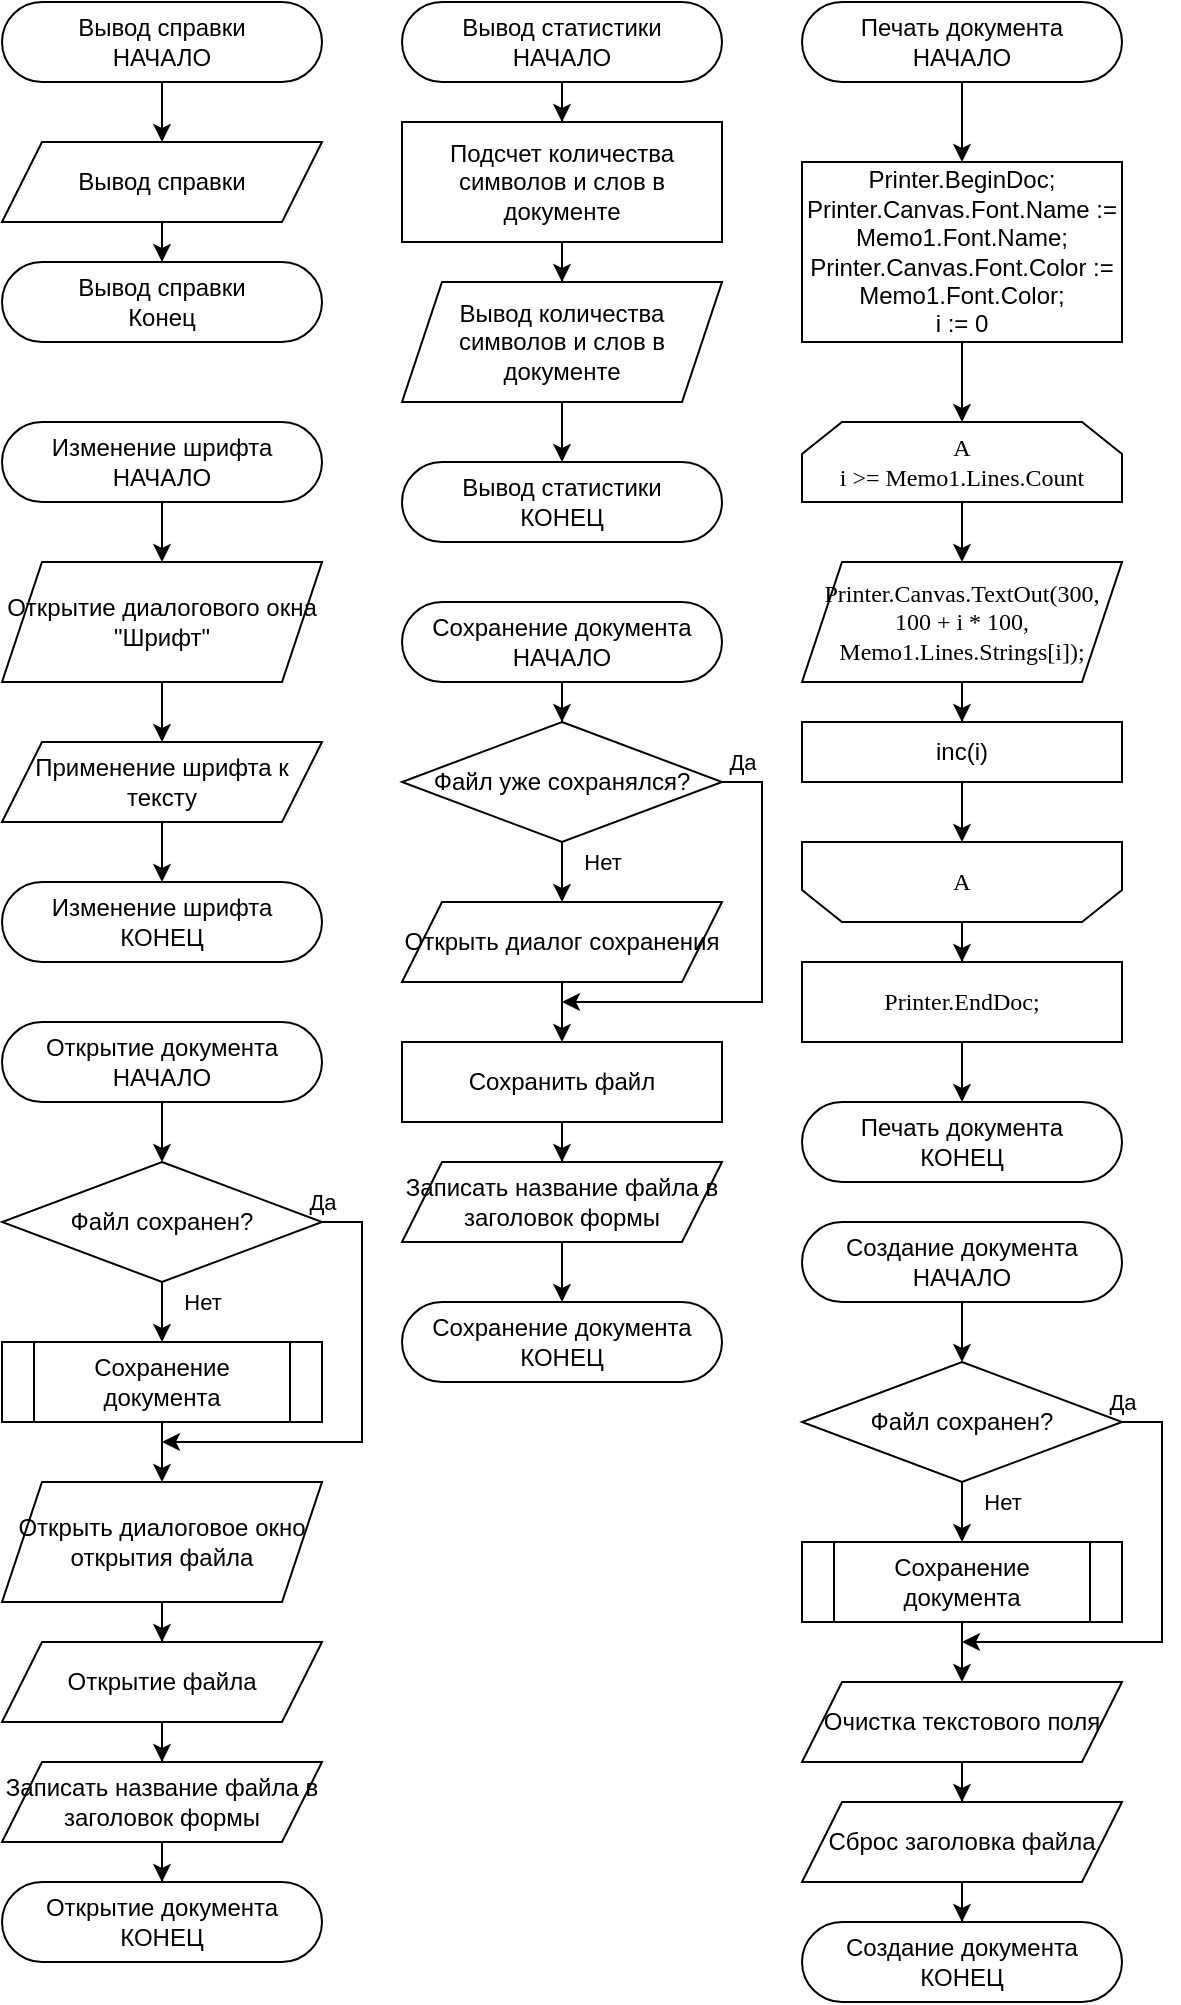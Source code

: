 <mxfile version="14.6.13" type="device"><diagram id="C5RBs43oDa-KdzZeNtuy" name="Page-1"><mxGraphModel dx="1102" dy="614" grid="1" gridSize="10" guides="1" tooltips="1" connect="1" arrows="1" fold="1" page="1" pageScale="1" pageWidth="827" pageHeight="1169" math="0" shadow="0"><root><mxCell id="WIyWlLk6GJQsqaUBKTNV-0"/><mxCell id="WIyWlLk6GJQsqaUBKTNV-1" parent="WIyWlLk6GJQsqaUBKTNV-0"/><mxCell id="vyffKQFjYx4S1VqYKwj4-2" value="" style="edgeStyle=orthogonalEdgeStyle;rounded=0;orthogonalLoop=1;jettySize=auto;html=1;" parent="WIyWlLk6GJQsqaUBKTNV-1" source="vyffKQFjYx4S1VqYKwj4-0" target="vyffKQFjYx4S1VqYKwj4-1" edge="1"><mxGeometry relative="1" as="geometry"/></mxCell><mxCell id="vyffKQFjYx4S1VqYKwj4-0" value="Вывод справки&lt;br&gt;НАЧАЛО" style="rounded=1;whiteSpace=wrap;html=1;arcSize=50;strokeWidth=1;fontSize=12;" parent="WIyWlLk6GJQsqaUBKTNV-1" vertex="1"><mxGeometry x="80" y="40" width="160" height="40" as="geometry"/></mxCell><mxCell id="vyffKQFjYx4S1VqYKwj4-4" value="" style="edgeStyle=orthogonalEdgeStyle;rounded=0;orthogonalLoop=1;jettySize=auto;html=1;" parent="WIyWlLk6GJQsqaUBKTNV-1" source="vyffKQFjYx4S1VqYKwj4-1" target="vyffKQFjYx4S1VqYKwj4-3" edge="1"><mxGeometry relative="1" as="geometry"/></mxCell><mxCell id="vyffKQFjYx4S1VqYKwj4-1" value="Вывод справки" style="shape=parallelogram;perimeter=parallelogramPerimeter;whiteSpace=wrap;html=1;fixedSize=1;" parent="WIyWlLk6GJQsqaUBKTNV-1" vertex="1"><mxGeometry x="80" y="110" width="160" height="40" as="geometry"/></mxCell><mxCell id="vyffKQFjYx4S1VqYKwj4-3" value="Вывод справки&lt;br&gt;Конец" style="rounded=1;whiteSpace=wrap;html=1;arcSize=50;strokeWidth=1;fontSize=12;" parent="WIyWlLk6GJQsqaUBKTNV-1" vertex="1"><mxGeometry x="80" y="170" width="160" height="40" as="geometry"/></mxCell><mxCell id="vyffKQFjYx4S1VqYKwj4-7" value="" style="edgeStyle=orthogonalEdgeStyle;rounded=0;orthogonalLoop=1;jettySize=auto;html=1;" parent="WIyWlLk6GJQsqaUBKTNV-1" source="vyffKQFjYx4S1VqYKwj4-5" target="vyffKQFjYx4S1VqYKwj4-6" edge="1"><mxGeometry relative="1" as="geometry"/></mxCell><mxCell id="vyffKQFjYx4S1VqYKwj4-5" value="Вывод статистики&lt;br&gt;НАЧАЛО" style="rounded=1;whiteSpace=wrap;html=1;arcSize=50;strokeWidth=1;fontSize=12;" parent="WIyWlLk6GJQsqaUBKTNV-1" vertex="1"><mxGeometry x="280" y="40" width="160" height="40" as="geometry"/></mxCell><mxCell id="vyffKQFjYx4S1VqYKwj4-9" value="" style="edgeStyle=orthogonalEdgeStyle;rounded=0;orthogonalLoop=1;jettySize=auto;html=1;" parent="WIyWlLk6GJQsqaUBKTNV-1" source="vyffKQFjYx4S1VqYKwj4-6" target="vyffKQFjYx4S1VqYKwj4-8" edge="1"><mxGeometry relative="1" as="geometry"/></mxCell><mxCell id="vyffKQFjYx4S1VqYKwj4-6" value="Подсчет количества символов и слов в документе" style="rounded=0;whiteSpace=wrap;html=1;" parent="WIyWlLk6GJQsqaUBKTNV-1" vertex="1"><mxGeometry x="280" y="100" width="160" height="60" as="geometry"/></mxCell><mxCell id="vyffKQFjYx4S1VqYKwj4-11" value="" style="edgeStyle=orthogonalEdgeStyle;rounded=0;orthogonalLoop=1;jettySize=auto;html=1;" parent="WIyWlLk6GJQsqaUBKTNV-1" source="vyffKQFjYx4S1VqYKwj4-8" target="vyffKQFjYx4S1VqYKwj4-10" edge="1"><mxGeometry relative="1" as="geometry"/></mxCell><mxCell id="vyffKQFjYx4S1VqYKwj4-8" value="Вывод количества символов и слов в документе" style="shape=parallelogram;perimeter=parallelogramPerimeter;whiteSpace=wrap;html=1;fixedSize=1;rounded=0;" parent="WIyWlLk6GJQsqaUBKTNV-1" vertex="1"><mxGeometry x="280" y="180" width="160" height="60" as="geometry"/></mxCell><mxCell id="vyffKQFjYx4S1VqYKwj4-10" value="Вывод статистики&lt;br&gt;КОНЕЦ" style="rounded=1;whiteSpace=wrap;html=1;arcSize=50;strokeWidth=1;fontSize=12;" parent="WIyWlLk6GJQsqaUBKTNV-1" vertex="1"><mxGeometry x="280" y="270" width="160" height="40" as="geometry"/></mxCell><mxCell id="vyffKQFjYx4S1VqYKwj4-14" value="" style="edgeStyle=orthogonalEdgeStyle;rounded=0;orthogonalLoop=1;jettySize=auto;html=1;" parent="WIyWlLk6GJQsqaUBKTNV-1" source="vyffKQFjYx4S1VqYKwj4-12" target="vyffKQFjYx4S1VqYKwj4-13" edge="1"><mxGeometry relative="1" as="geometry"/></mxCell><mxCell id="vyffKQFjYx4S1VqYKwj4-12" value="Печать документа&lt;br&gt;НАЧАЛО" style="rounded=1;whiteSpace=wrap;html=1;arcSize=50;strokeWidth=1;fontSize=12;" parent="WIyWlLk6GJQsqaUBKTNV-1" vertex="1"><mxGeometry x="480" y="40" width="160" height="40" as="geometry"/></mxCell><mxCell id="vyffKQFjYx4S1VqYKwj4-16" value="" style="edgeStyle=orthogonalEdgeStyle;rounded=0;orthogonalLoop=1;jettySize=auto;html=1;" parent="WIyWlLk6GJQsqaUBKTNV-1" source="vyffKQFjYx4S1VqYKwj4-13" target="vyffKQFjYx4S1VqYKwj4-15" edge="1"><mxGeometry relative="1" as="geometry"/></mxCell><mxCell id="vyffKQFjYx4S1VqYKwj4-13" value="Printer.BeginDoc; Printer.Canvas.Font.Name := Memo1.Font.Name; Printer.Canvas.Font.Color := Memo1.Font.Color;&lt;br&gt;i := 0" style="rounded=0;whiteSpace=wrap;html=1;" parent="WIyWlLk6GJQsqaUBKTNV-1" vertex="1"><mxGeometry x="480" y="120" width="160" height="90" as="geometry"/></mxCell><mxCell id="vyffKQFjYx4S1VqYKwj4-18" value="" style="edgeStyle=orthogonalEdgeStyle;rounded=0;orthogonalLoop=1;jettySize=auto;html=1;" parent="WIyWlLk6GJQsqaUBKTNV-1" source="vyffKQFjYx4S1VqYKwj4-15" edge="1"><mxGeometry relative="1" as="geometry"><mxPoint x="560" y="320" as="targetPoint"/></mxGeometry></mxCell><mxCell id="vyffKQFjYx4S1VqYKwj4-15" value="A&lt;br&gt;i &amp;gt;=&amp;nbsp;Memo1.Lines.Count" style="shape=loopLimit;whiteSpace=wrap;html=1;rounded=0;shadow=0;strokeWidth=1;fillColor=#ffffff;fontFamily=Times New Roman;fontSize=12;" parent="WIyWlLk6GJQsqaUBKTNV-1" vertex="1"><mxGeometry x="480" y="250" width="160" height="40" as="geometry"/></mxCell><mxCell id="vyffKQFjYx4S1VqYKwj4-22" value="" style="edgeStyle=orthogonalEdgeStyle;rounded=0;orthogonalLoop=1;jettySize=auto;html=1;" parent="WIyWlLk6GJQsqaUBKTNV-1" source="vyffKQFjYx4S1VqYKwj4-19" target="vyffKQFjYx4S1VqYKwj4-21" edge="1"><mxGeometry relative="1" as="geometry"/></mxCell><mxCell id="vyffKQFjYx4S1VqYKwj4-19" value="A" style="shape=loopLimit;whiteSpace=wrap;html=1;rounded=0;shadow=0;strokeWidth=1;fillColor=#ffffff;fontFamily=Times New Roman;fontSize=12;direction=west;" parent="WIyWlLk6GJQsqaUBKTNV-1" vertex="1"><mxGeometry x="480" y="460" width="160" height="40" as="geometry"/></mxCell><mxCell id="vyffKQFjYx4S1VqYKwj4-25" value="" style="edgeStyle=orthogonalEdgeStyle;rounded=0;orthogonalLoop=1;jettySize=auto;html=1;" parent="WIyWlLk6GJQsqaUBKTNV-1" source="vyffKQFjYx4S1VqYKwj4-21" target="vyffKQFjYx4S1VqYKwj4-24" edge="1"><mxGeometry relative="1" as="geometry"/></mxCell><mxCell id="vyffKQFjYx4S1VqYKwj4-21" value="Printer.EndDoc;" style="whiteSpace=wrap;html=1;rounded=0;shadow=0;fontFamily=Times New Roman;strokeWidth=1;" parent="WIyWlLk6GJQsqaUBKTNV-1" vertex="1"><mxGeometry x="480" y="520" width="160" height="40" as="geometry"/></mxCell><mxCell id="h-_4WDvfpow39ZRdzmzL-1" value="" style="edgeStyle=orthogonalEdgeStyle;rounded=0;orthogonalLoop=1;jettySize=auto;html=1;" edge="1" parent="WIyWlLk6GJQsqaUBKTNV-1" source="vyffKQFjYx4S1VqYKwj4-23" target="h-_4WDvfpow39ZRdzmzL-0"><mxGeometry relative="1" as="geometry"/></mxCell><mxCell id="vyffKQFjYx4S1VqYKwj4-23" value="&lt;span style=&quot;font-family: &amp;#34;times new roman&amp;#34;&quot;&gt;Printer.Canvas.TextOut(300, 100 + i * 100, Memo1.Lines.Strings[i]);&lt;/span&gt;" style="shape=parallelogram;perimeter=parallelogramPerimeter;whiteSpace=wrap;html=1;fixedSize=1;" parent="WIyWlLk6GJQsqaUBKTNV-1" vertex="1"><mxGeometry x="480" y="320" width="160" height="60" as="geometry"/></mxCell><mxCell id="vyffKQFjYx4S1VqYKwj4-24" value="Печать документа&lt;br&gt;КОНЕЦ" style="rounded=1;whiteSpace=wrap;html=1;arcSize=50;strokeWidth=1;fontSize=12;" parent="WIyWlLk6GJQsqaUBKTNV-1" vertex="1"><mxGeometry x="480" y="590" width="160" height="40" as="geometry"/></mxCell><mxCell id="vyffKQFjYx4S1VqYKwj4-28" value="" style="edgeStyle=orthogonalEdgeStyle;rounded=0;orthogonalLoop=1;jettySize=auto;html=1;" parent="WIyWlLk6GJQsqaUBKTNV-1" source="vyffKQFjYx4S1VqYKwj4-26" target="vyffKQFjYx4S1VqYKwj4-27" edge="1"><mxGeometry relative="1" as="geometry"/></mxCell><mxCell id="vyffKQFjYx4S1VqYKwj4-26" value="Изменение шрифта&lt;br&gt;НАЧАЛО" style="rounded=1;whiteSpace=wrap;html=1;arcSize=50;strokeWidth=1;fontSize=12;" parent="WIyWlLk6GJQsqaUBKTNV-1" vertex="1"><mxGeometry x="80" y="250" width="160" height="40" as="geometry"/></mxCell><mxCell id="vyffKQFjYx4S1VqYKwj4-30" value="" style="edgeStyle=orthogonalEdgeStyle;rounded=0;orthogonalLoop=1;jettySize=auto;html=1;" parent="WIyWlLk6GJQsqaUBKTNV-1" source="vyffKQFjYx4S1VqYKwj4-27" target="vyffKQFjYx4S1VqYKwj4-29" edge="1"><mxGeometry relative="1" as="geometry"/></mxCell><mxCell id="vyffKQFjYx4S1VqYKwj4-27" value="Открытие диалогового окна &quot;Шрифт&quot;" style="shape=parallelogram;perimeter=parallelogramPerimeter;whiteSpace=wrap;html=1;fixedSize=1;" parent="WIyWlLk6GJQsqaUBKTNV-1" vertex="1"><mxGeometry x="80" y="320" width="160" height="60" as="geometry"/></mxCell><mxCell id="vyffKQFjYx4S1VqYKwj4-32" value="" style="edgeStyle=orthogonalEdgeStyle;rounded=0;orthogonalLoop=1;jettySize=auto;html=1;" parent="WIyWlLk6GJQsqaUBKTNV-1" source="vyffKQFjYx4S1VqYKwj4-29" target="vyffKQFjYx4S1VqYKwj4-31" edge="1"><mxGeometry relative="1" as="geometry"/></mxCell><mxCell id="vyffKQFjYx4S1VqYKwj4-29" value="Применение шрифта к тексту" style="shape=parallelogram;perimeter=parallelogramPerimeter;whiteSpace=wrap;html=1;fixedSize=1;" parent="WIyWlLk6GJQsqaUBKTNV-1" vertex="1"><mxGeometry x="80" y="410" width="160" height="40" as="geometry"/></mxCell><mxCell id="vyffKQFjYx4S1VqYKwj4-31" value="Изменение шрифта&lt;br&gt;КОНЕЦ" style="rounded=1;whiteSpace=wrap;html=1;arcSize=50;strokeWidth=1;fontSize=12;" parent="WIyWlLk6GJQsqaUBKTNV-1" vertex="1"><mxGeometry x="80" y="480" width="160" height="40" as="geometry"/></mxCell><mxCell id="vyffKQFjYx4S1VqYKwj4-35" value="" style="edgeStyle=orthogonalEdgeStyle;rounded=0;orthogonalLoop=1;jettySize=auto;html=1;" parent="WIyWlLk6GJQsqaUBKTNV-1" source="vyffKQFjYx4S1VqYKwj4-33" target="vyffKQFjYx4S1VqYKwj4-34" edge="1"><mxGeometry relative="1" as="geometry"/></mxCell><mxCell id="vyffKQFjYx4S1VqYKwj4-33" value="Сохранение документа&lt;br&gt;НАЧАЛО" style="rounded=1;whiteSpace=wrap;html=1;arcSize=50;strokeWidth=1;fontSize=12;" parent="WIyWlLk6GJQsqaUBKTNV-1" vertex="1"><mxGeometry x="280" y="340" width="160" height="40" as="geometry"/></mxCell><mxCell id="vyffKQFjYx4S1VqYKwj4-37" value="Нет" style="edgeStyle=orthogonalEdgeStyle;rounded=0;orthogonalLoop=1;jettySize=auto;html=1;" parent="WIyWlLk6GJQsqaUBKTNV-1" source="vyffKQFjYx4S1VqYKwj4-34" target="vyffKQFjYx4S1VqYKwj4-36" edge="1"><mxGeometry x="0.2" y="20" relative="1" as="geometry"><mxPoint as="offset"/></mxGeometry></mxCell><mxCell id="vyffKQFjYx4S1VqYKwj4-40" value="Да" style="edgeStyle=orthogonalEdgeStyle;rounded=0;orthogonalLoop=1;jettySize=auto;html=1;exitX=1;exitY=0.5;exitDx=0;exitDy=0;" parent="WIyWlLk6GJQsqaUBKTNV-1" source="vyffKQFjYx4S1VqYKwj4-34" edge="1"><mxGeometry x="-0.913" y="10" relative="1" as="geometry"><mxPoint x="360" y="540" as="targetPoint"/><Array as="points"><mxPoint x="460" y="430"/><mxPoint x="460" y="540"/></Array><mxPoint as="offset"/></mxGeometry></mxCell><mxCell id="vyffKQFjYx4S1VqYKwj4-34" value="Файл уже сохранялся?" style="rhombus;whiteSpace=wrap;html=1;" parent="WIyWlLk6GJQsqaUBKTNV-1" vertex="1"><mxGeometry x="280" y="400" width="160" height="60" as="geometry"/></mxCell><mxCell id="vyffKQFjYx4S1VqYKwj4-39" value="" style="edgeStyle=orthogonalEdgeStyle;rounded=0;orthogonalLoop=1;jettySize=auto;html=1;" parent="WIyWlLk6GJQsqaUBKTNV-1" source="vyffKQFjYx4S1VqYKwj4-36" target="vyffKQFjYx4S1VqYKwj4-38" edge="1"><mxGeometry relative="1" as="geometry"/></mxCell><mxCell id="vyffKQFjYx4S1VqYKwj4-36" value="Открыть диалог сохранения" style="shape=parallelogram;perimeter=parallelogramPerimeter;whiteSpace=wrap;html=1;fixedSize=1;" parent="WIyWlLk6GJQsqaUBKTNV-1" vertex="1"><mxGeometry x="280" y="490" width="160" height="40" as="geometry"/></mxCell><mxCell id="vyffKQFjYx4S1VqYKwj4-44" value="" style="edgeStyle=orthogonalEdgeStyle;rounded=0;orthogonalLoop=1;jettySize=auto;html=1;" parent="WIyWlLk6GJQsqaUBKTNV-1" source="vyffKQFjYx4S1VqYKwj4-38" target="vyffKQFjYx4S1VqYKwj4-43" edge="1"><mxGeometry relative="1" as="geometry"/></mxCell><mxCell id="vyffKQFjYx4S1VqYKwj4-38" value="Сохранить файл" style="whiteSpace=wrap;html=1;" parent="WIyWlLk6GJQsqaUBKTNV-1" vertex="1"><mxGeometry x="280" y="560" width="160" height="40" as="geometry"/></mxCell><mxCell id="vyffKQFjYx4S1VqYKwj4-46" value="" style="edgeStyle=orthogonalEdgeStyle;rounded=0;orthogonalLoop=1;jettySize=auto;html=1;" parent="WIyWlLk6GJQsqaUBKTNV-1" source="vyffKQFjYx4S1VqYKwj4-43" target="vyffKQFjYx4S1VqYKwj4-45" edge="1"><mxGeometry relative="1" as="geometry"/></mxCell><mxCell id="vyffKQFjYx4S1VqYKwj4-43" value="Записать название файла в заголовок формы" style="shape=parallelogram;perimeter=parallelogramPerimeter;whiteSpace=wrap;html=1;fixedSize=1;" parent="WIyWlLk6GJQsqaUBKTNV-1" vertex="1"><mxGeometry x="280" y="620" width="160" height="40" as="geometry"/></mxCell><mxCell id="vyffKQFjYx4S1VqYKwj4-45" value="Сохранение документа&lt;br&gt;КОНЕЦ" style="rounded=1;whiteSpace=wrap;html=1;arcSize=50;strokeWidth=1;fontSize=12;" parent="WIyWlLk6GJQsqaUBKTNV-1" vertex="1"><mxGeometry x="280" y="690" width="160" height="40" as="geometry"/></mxCell><mxCell id="vyffKQFjYx4S1VqYKwj4-49" value="" style="edgeStyle=orthogonalEdgeStyle;rounded=0;orthogonalLoop=1;jettySize=auto;html=1;" parent="WIyWlLk6GJQsqaUBKTNV-1" source="vyffKQFjYx4S1VqYKwj4-47" target="vyffKQFjYx4S1VqYKwj4-48" edge="1"><mxGeometry relative="1" as="geometry"/></mxCell><mxCell id="vyffKQFjYx4S1VqYKwj4-47" value="Открытие документа&lt;br&gt;НАЧАЛО" style="rounded=1;whiteSpace=wrap;html=1;arcSize=50;strokeWidth=1;fontSize=12;" parent="WIyWlLk6GJQsqaUBKTNV-1" vertex="1"><mxGeometry x="80" y="550" width="160" height="40" as="geometry"/></mxCell><mxCell id="vyffKQFjYx4S1VqYKwj4-51" value="Нет" style="edgeStyle=orthogonalEdgeStyle;rounded=0;orthogonalLoop=1;jettySize=auto;html=1;" parent="WIyWlLk6GJQsqaUBKTNV-1" source="vyffKQFjYx4S1VqYKwj4-48" target="vyffKQFjYx4S1VqYKwj4-50" edge="1"><mxGeometry x="0.2" y="20" relative="1" as="geometry"><mxPoint as="offset"/></mxGeometry></mxCell><mxCell id="vyffKQFjYx4S1VqYKwj4-54" value="Да" style="edgeStyle=orthogonalEdgeStyle;rounded=0;orthogonalLoop=1;jettySize=auto;html=1;exitX=1;exitY=0.5;exitDx=0;exitDy=0;" parent="WIyWlLk6GJQsqaUBKTNV-1" source="vyffKQFjYx4S1VqYKwj4-48" edge="1"><mxGeometry x="-1" y="10" relative="1" as="geometry"><mxPoint x="160" y="760" as="targetPoint"/><Array as="points"><mxPoint x="260" y="650"/><mxPoint x="260" y="760"/></Array><mxPoint as="offset"/></mxGeometry></mxCell><mxCell id="vyffKQFjYx4S1VqYKwj4-48" value="Файл сохранен?" style="rhombus;whiteSpace=wrap;html=1;" parent="WIyWlLk6GJQsqaUBKTNV-1" vertex="1"><mxGeometry x="80" y="620" width="160" height="60" as="geometry"/></mxCell><mxCell id="vyffKQFjYx4S1VqYKwj4-53" value="" style="edgeStyle=orthogonalEdgeStyle;rounded=0;orthogonalLoop=1;jettySize=auto;html=1;" parent="WIyWlLk6GJQsqaUBKTNV-1" source="vyffKQFjYx4S1VqYKwj4-50" target="vyffKQFjYx4S1VqYKwj4-52" edge="1"><mxGeometry relative="1" as="geometry"/></mxCell><mxCell id="vyffKQFjYx4S1VqYKwj4-50" value="Сохранение документа" style="shape=process;whiteSpace=wrap;html=1;backgroundOutline=1;" parent="WIyWlLk6GJQsqaUBKTNV-1" vertex="1"><mxGeometry x="80" y="710" width="160" height="40" as="geometry"/></mxCell><mxCell id="vyffKQFjYx4S1VqYKwj4-58" value="" style="edgeStyle=orthogonalEdgeStyle;rounded=0;orthogonalLoop=1;jettySize=auto;html=1;" parent="WIyWlLk6GJQsqaUBKTNV-1" source="vyffKQFjYx4S1VqYKwj4-52" target="vyffKQFjYx4S1VqYKwj4-57" edge="1"><mxGeometry relative="1" as="geometry"/></mxCell><mxCell id="vyffKQFjYx4S1VqYKwj4-52" value="Открыть диалоговое окно открытия файла" style="shape=parallelogram;perimeter=parallelogramPerimeter;whiteSpace=wrap;html=1;fixedSize=1;" parent="WIyWlLk6GJQsqaUBKTNV-1" vertex="1"><mxGeometry x="80" y="780" width="160" height="60" as="geometry"/></mxCell><mxCell id="vyffKQFjYx4S1VqYKwj4-60" value="" style="edgeStyle=orthogonalEdgeStyle;rounded=0;orthogonalLoop=1;jettySize=auto;html=1;" parent="WIyWlLk6GJQsqaUBKTNV-1" source="vyffKQFjYx4S1VqYKwj4-57" target="vyffKQFjYx4S1VqYKwj4-59" edge="1"><mxGeometry relative="1" as="geometry"/></mxCell><mxCell id="vyffKQFjYx4S1VqYKwj4-57" value="Открытие файла" style="shape=parallelogram;perimeter=parallelogramPerimeter;whiteSpace=wrap;html=1;fixedSize=1;" parent="WIyWlLk6GJQsqaUBKTNV-1" vertex="1"><mxGeometry x="80" y="860" width="160" height="40" as="geometry"/></mxCell><mxCell id="vyffKQFjYx4S1VqYKwj4-62" value="" style="edgeStyle=orthogonalEdgeStyle;rounded=0;orthogonalLoop=1;jettySize=auto;html=1;" parent="WIyWlLk6GJQsqaUBKTNV-1" source="vyffKQFjYx4S1VqYKwj4-59" target="vyffKQFjYx4S1VqYKwj4-61" edge="1"><mxGeometry relative="1" as="geometry"/></mxCell><mxCell id="vyffKQFjYx4S1VqYKwj4-59" value="Записать название файла в заголовок формы" style="shape=parallelogram;perimeter=parallelogramPerimeter;whiteSpace=wrap;html=1;fixedSize=1;" parent="WIyWlLk6GJQsqaUBKTNV-1" vertex="1"><mxGeometry x="80" y="920" width="160" height="40" as="geometry"/></mxCell><mxCell id="vyffKQFjYx4S1VqYKwj4-61" value="Открытие документа&lt;br&gt;КОНЕЦ" style="rounded=1;whiteSpace=wrap;html=1;arcSize=50;strokeWidth=1;fontSize=12;" parent="WIyWlLk6GJQsqaUBKTNV-1" vertex="1"><mxGeometry x="80" y="980" width="160" height="40" as="geometry"/></mxCell><mxCell id="vyffKQFjYx4S1VqYKwj4-69" value="" style="edgeStyle=orthogonalEdgeStyle;rounded=0;orthogonalLoop=1;jettySize=auto;html=1;" parent="WIyWlLk6GJQsqaUBKTNV-1" source="vyffKQFjYx4S1VqYKwj4-63" target="vyffKQFjYx4S1VqYKwj4-66" edge="1"><mxGeometry relative="1" as="geometry"/></mxCell><mxCell id="vyffKQFjYx4S1VqYKwj4-63" value="Создание документа&lt;br&gt;НАЧАЛО" style="rounded=1;whiteSpace=wrap;html=1;arcSize=50;strokeWidth=1;fontSize=12;" parent="WIyWlLk6GJQsqaUBKTNV-1" vertex="1"><mxGeometry x="480" y="650" width="160" height="40" as="geometry"/></mxCell><mxCell id="vyffKQFjYx4S1VqYKwj4-64" value="Нет" style="edgeStyle=orthogonalEdgeStyle;rounded=0;orthogonalLoop=1;jettySize=auto;html=1;" parent="WIyWlLk6GJQsqaUBKTNV-1" source="vyffKQFjYx4S1VqYKwj4-66" target="vyffKQFjYx4S1VqYKwj4-68" edge="1"><mxGeometry x="0.2" y="20" relative="1" as="geometry"><mxPoint as="offset"/></mxGeometry></mxCell><mxCell id="vyffKQFjYx4S1VqYKwj4-65" value="Да" style="edgeStyle=orthogonalEdgeStyle;rounded=0;orthogonalLoop=1;jettySize=auto;html=1;exitX=1;exitY=0.5;exitDx=0;exitDy=0;" parent="WIyWlLk6GJQsqaUBKTNV-1" source="vyffKQFjYx4S1VqYKwj4-66" edge="1"><mxGeometry x="-1" y="10" relative="1" as="geometry"><mxPoint x="560" y="860" as="targetPoint"/><Array as="points"><mxPoint x="660" y="750"/><mxPoint x="660" y="860"/></Array><mxPoint as="offset"/></mxGeometry></mxCell><mxCell id="vyffKQFjYx4S1VqYKwj4-66" value="Файл сохранен?" style="rhombus;whiteSpace=wrap;html=1;" parent="WIyWlLk6GJQsqaUBKTNV-1" vertex="1"><mxGeometry x="480" y="720" width="160" height="60" as="geometry"/></mxCell><mxCell id="vyffKQFjYx4S1VqYKwj4-67" value="" style="edgeStyle=orthogonalEdgeStyle;rounded=0;orthogonalLoop=1;jettySize=auto;html=1;" parent="WIyWlLk6GJQsqaUBKTNV-1" source="vyffKQFjYx4S1VqYKwj4-68" edge="1"><mxGeometry relative="1" as="geometry"><mxPoint x="560" y="880" as="targetPoint"/></mxGeometry></mxCell><mxCell id="vyffKQFjYx4S1VqYKwj4-68" value="Сохранение документа" style="shape=process;whiteSpace=wrap;html=1;backgroundOutline=1;" parent="WIyWlLk6GJQsqaUBKTNV-1" vertex="1"><mxGeometry x="480" y="810" width="160" height="40" as="geometry"/></mxCell><mxCell id="vyffKQFjYx4S1VqYKwj4-73" value="" style="edgeStyle=orthogonalEdgeStyle;rounded=0;orthogonalLoop=1;jettySize=auto;html=1;" parent="WIyWlLk6GJQsqaUBKTNV-1" source="vyffKQFjYx4S1VqYKwj4-71" target="vyffKQFjYx4S1VqYKwj4-72" edge="1"><mxGeometry relative="1" as="geometry"/></mxCell><mxCell id="vyffKQFjYx4S1VqYKwj4-71" value="Очистка текстового поля" style="shape=parallelogram;perimeter=parallelogramPerimeter;whiteSpace=wrap;html=1;fixedSize=1;" parent="WIyWlLk6GJQsqaUBKTNV-1" vertex="1"><mxGeometry x="480" y="880" width="160" height="40" as="geometry"/></mxCell><mxCell id="vyffKQFjYx4S1VqYKwj4-75" value="" style="edgeStyle=orthogonalEdgeStyle;rounded=0;orthogonalLoop=1;jettySize=auto;html=1;" parent="WIyWlLk6GJQsqaUBKTNV-1" source="vyffKQFjYx4S1VqYKwj4-72" target="vyffKQFjYx4S1VqYKwj4-74" edge="1"><mxGeometry relative="1" as="geometry"/></mxCell><mxCell id="vyffKQFjYx4S1VqYKwj4-72" value="Сброс заголовка файла" style="shape=parallelogram;perimeter=parallelogramPerimeter;whiteSpace=wrap;html=1;fixedSize=1;" parent="WIyWlLk6GJQsqaUBKTNV-1" vertex="1"><mxGeometry x="480" y="940" width="160" height="40" as="geometry"/></mxCell><mxCell id="vyffKQFjYx4S1VqYKwj4-74" value="Создание документа&lt;br&gt;КОНЕЦ" style="rounded=1;whiteSpace=wrap;html=1;arcSize=50;strokeWidth=1;fontSize=12;" parent="WIyWlLk6GJQsqaUBKTNV-1" vertex="1"><mxGeometry x="480" y="1000" width="160" height="40" as="geometry"/></mxCell><mxCell id="h-_4WDvfpow39ZRdzmzL-3" value="" style="edgeStyle=orthogonalEdgeStyle;rounded=0;orthogonalLoop=1;jettySize=auto;html=1;" edge="1" parent="WIyWlLk6GJQsqaUBKTNV-1" source="h-_4WDvfpow39ZRdzmzL-0" target="vyffKQFjYx4S1VqYKwj4-19"><mxGeometry relative="1" as="geometry"/></mxCell><mxCell id="h-_4WDvfpow39ZRdzmzL-0" value="inc(i)" style="rounded=0;whiteSpace=wrap;html=1;" vertex="1" parent="WIyWlLk6GJQsqaUBKTNV-1"><mxGeometry x="480" y="400" width="160" height="30" as="geometry"/></mxCell></root></mxGraphModel></diagram></mxfile>